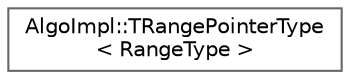 digraph "Graphical Class Hierarchy"
{
 // INTERACTIVE_SVG=YES
 // LATEX_PDF_SIZE
  bgcolor="transparent";
  edge [fontname=Helvetica,fontsize=10,labelfontname=Helvetica,labelfontsize=10];
  node [fontname=Helvetica,fontsize=10,shape=box,height=0.2,width=0.4];
  rankdir="LR";
  Node0 [id="Node000000",label="AlgoImpl::TRangePointerType\l\< RangeType \>",height=0.2,width=0.4,color="grey40", fillcolor="white", style="filled",URL="$d5/d9f/structAlgoImpl_1_1TRangePointerType.html",tooltip="Traits class whose Type member is the pointer type to an element of the range."];
}
